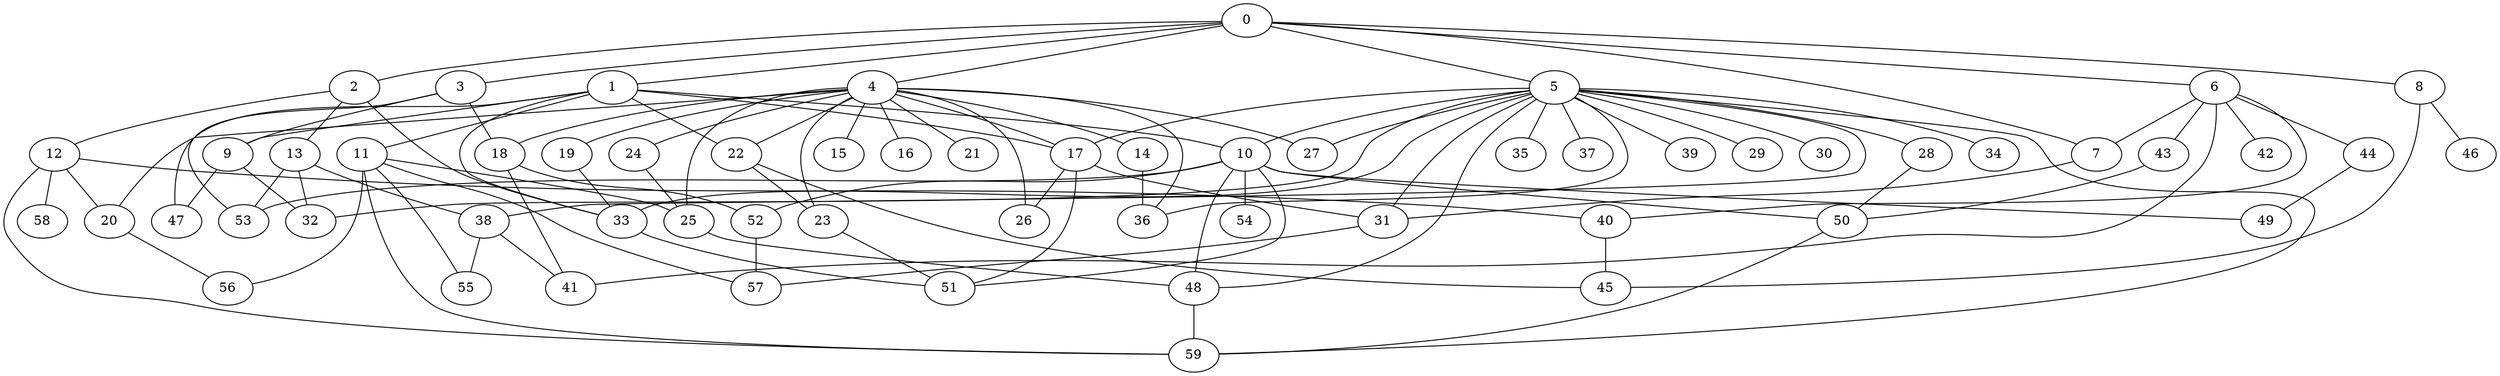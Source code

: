 
graph graphname {
    0 -- 1
0 -- 2
0 -- 3
0 -- 4
0 -- 5
0 -- 6
0 -- 7
0 -- 8
1 -- 9
1 -- 10
1 -- 11
1 -- 17
1 -- 33
1 -- 22
1 -- 47
2 -- 12
2 -- 13
2 -- 33
3 -- 53
3 -- 9
3 -- 18
4 -- 14
4 -- 15
4 -- 16
4 -- 17
4 -- 18
4 -- 19
4 -- 20
4 -- 21
4 -- 22
4 -- 23
4 -- 24
4 -- 25
4 -- 26
4 -- 27
4 -- 36
5 -- 32
5 -- 34
5 -- 35
5 -- 36
5 -- 37
5 -- 38
5 -- 33
5 -- 39
5 -- 28
5 -- 29
5 -- 30
5 -- 31
5 -- 48
5 -- 17
5 -- 59
5 -- 10
5 -- 27
6 -- 40
6 -- 41
6 -- 42
6 -- 43
6 -- 44
6 -- 7
7 -- 31
8 -- 45
8 -- 46
9 -- 47
9 -- 32
10 -- 48
10 -- 49
10 -- 50
10 -- 51
10 -- 52
10 -- 53
10 -- 54
11 -- 56
11 -- 57
11 -- 55
11 -- 59
11 -- 25
12 -- 59
12 -- 58
12 -- 40
12 -- 20
13 -- 32
13 -- 53
13 -- 38
14 -- 36
17 -- 51
17 -- 31
17 -- 26
18 -- 41
18 -- 52
19 -- 33
20 -- 56
22 -- 23
22 -- 45
23 -- 51
24 -- 25
25 -- 48
28 -- 50
31 -- 57
33 -- 51
38 -- 55
38 -- 41
40 -- 45
43 -- 50
44 -- 49
48 -- 59
50 -- 59
52 -- 57

}
